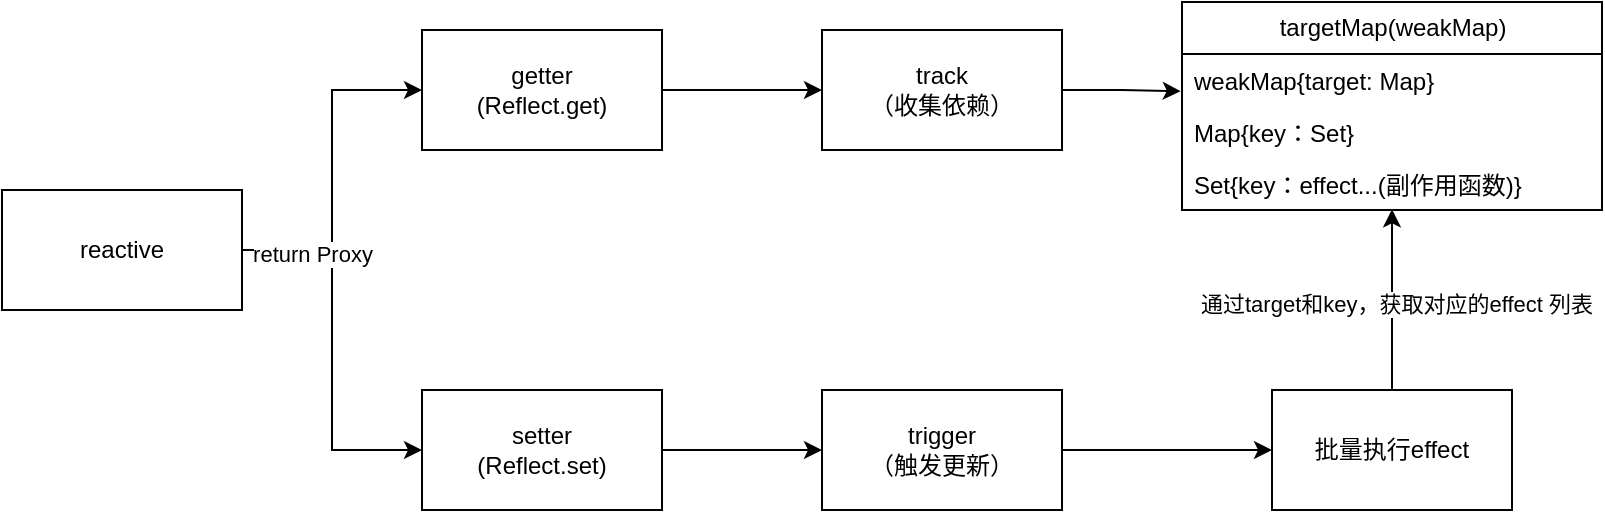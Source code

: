 <mxfile version="24.6.3" type="device" pages="3">
  <diagram name="reactive" id="MPCR1HFG6f-0nQ0-EBUz">
    <mxGraphModel dx="1434" dy="746" grid="1" gridSize="10" guides="1" tooltips="1" connect="1" arrows="1" fold="1" page="1" pageScale="1" pageWidth="827" pageHeight="1169" math="0" shadow="0">
      <root>
        <mxCell id="0" />
        <mxCell id="1" parent="0" />
        <mxCell id="cYtudF8j1O1CyW0PAoTB-9" style="edgeStyle=orthogonalEdgeStyle;rounded=0;orthogonalLoop=1;jettySize=auto;html=1;entryX=0;entryY=0.5;entryDx=0;entryDy=0;" edge="1" parent="1" source="cYtudF8j1O1CyW0PAoTB-1" target="cYtudF8j1O1CyW0PAoTB-2">
          <mxGeometry relative="1" as="geometry" />
        </mxCell>
        <mxCell id="cYtudF8j1O1CyW0PAoTB-10" style="edgeStyle=orthogonalEdgeStyle;rounded=0;orthogonalLoop=1;jettySize=auto;html=1;entryX=0;entryY=0.5;entryDx=0;entryDy=0;" edge="1" parent="1" source="cYtudF8j1O1CyW0PAoTB-1" target="cYtudF8j1O1CyW0PAoTB-6">
          <mxGeometry relative="1" as="geometry" />
        </mxCell>
        <mxCell id="cYtudF8j1O1CyW0PAoTB-15" value="return Proxy" style="edgeLabel;html=1;align=center;verticalAlign=middle;resizable=0;points=[];" vertex="1" connectable="0" parent="cYtudF8j1O1CyW0PAoTB-10">
          <mxGeometry x="-0.523" y="1" relative="1" as="geometry">
            <mxPoint x="-11" y="1" as="offset" />
          </mxGeometry>
        </mxCell>
        <mxCell id="cYtudF8j1O1CyW0PAoTB-1" value="reactive" style="rounded=0;whiteSpace=wrap;html=1;" vertex="1" parent="1">
          <mxGeometry x="14" y="394" width="120" height="60" as="geometry" />
        </mxCell>
        <mxCell id="cYtudF8j1O1CyW0PAoTB-12" value="" style="edgeStyle=orthogonalEdgeStyle;rounded=0;orthogonalLoop=1;jettySize=auto;html=1;" edge="1" parent="1" source="cYtudF8j1O1CyW0PAoTB-2" target="cYtudF8j1O1CyW0PAoTB-11">
          <mxGeometry relative="1" as="geometry" />
        </mxCell>
        <mxCell id="cYtudF8j1O1CyW0PAoTB-2" value="getter&lt;div&gt;(Reflect.get)&lt;/div&gt;" style="rounded=0;whiteSpace=wrap;html=1;" vertex="1" parent="1">
          <mxGeometry x="224" y="314" width="120" height="60" as="geometry" />
        </mxCell>
        <mxCell id="cYtudF8j1O1CyW0PAoTB-14" value="" style="edgeStyle=orthogonalEdgeStyle;rounded=0;orthogonalLoop=1;jettySize=auto;html=1;" edge="1" parent="1" source="cYtudF8j1O1CyW0PAoTB-6" target="cYtudF8j1O1CyW0PAoTB-13">
          <mxGeometry relative="1" as="geometry" />
        </mxCell>
        <mxCell id="cYtudF8j1O1CyW0PAoTB-6" value="setter&lt;div&gt;(Reflect.set)&lt;/div&gt;" style="whiteSpace=wrap;html=1;rounded=0;" vertex="1" parent="1">
          <mxGeometry x="224" y="494" width="120" height="60" as="geometry" />
        </mxCell>
        <mxCell id="cYtudF8j1O1CyW0PAoTB-11" value="track&lt;div&gt;（收集依赖）&lt;/div&gt;" style="whiteSpace=wrap;html=1;rounded=0;" vertex="1" parent="1">
          <mxGeometry x="424" y="314" width="120" height="60" as="geometry" />
        </mxCell>
        <mxCell id="cYtudF8j1O1CyW0PAoTB-30" value="" style="edgeStyle=orthogonalEdgeStyle;rounded=0;orthogonalLoop=1;jettySize=auto;html=1;" edge="1" parent="1" source="cYtudF8j1O1CyW0PAoTB-13" target="cYtudF8j1O1CyW0PAoTB-29">
          <mxGeometry relative="1" as="geometry" />
        </mxCell>
        <mxCell id="cYtudF8j1O1CyW0PAoTB-13" value="trigger&lt;div&gt;（触发更新）&lt;/div&gt;" style="whiteSpace=wrap;html=1;rounded=0;" vertex="1" parent="1">
          <mxGeometry x="424" y="494" width="120" height="60" as="geometry" />
        </mxCell>
        <mxCell id="cYtudF8j1O1CyW0PAoTB-22" value="targetMap(weakMap)" style="swimlane;fontStyle=0;childLayout=stackLayout;horizontal=1;startSize=26;fillColor=none;horizontalStack=0;resizeParent=1;resizeParentMax=0;resizeLast=0;collapsible=1;marginBottom=0;html=1;" vertex="1" parent="1">
          <mxGeometry x="604" y="300" width="210" height="104" as="geometry" />
        </mxCell>
        <mxCell id="cYtudF8j1O1CyW0PAoTB-23" value="weakMap{target: Map}" style="text;strokeColor=none;fillColor=none;align=left;verticalAlign=top;spacingLeft=4;spacingRight=4;overflow=hidden;rotatable=0;points=[[0,0.5],[1,0.5]];portConstraint=eastwest;whiteSpace=wrap;html=1;" vertex="1" parent="cYtudF8j1O1CyW0PAoTB-22">
          <mxGeometry y="26" width="210" height="26" as="geometry" />
        </mxCell>
        <mxCell id="cYtudF8j1O1CyW0PAoTB-24" value="Map{key：Set}" style="text;strokeColor=none;fillColor=none;align=left;verticalAlign=top;spacingLeft=4;spacingRight=4;overflow=hidden;rotatable=0;points=[[0,0.5],[1,0.5]];portConstraint=eastwest;whiteSpace=wrap;html=1;" vertex="1" parent="cYtudF8j1O1CyW0PAoTB-22">
          <mxGeometry y="52" width="210" height="26" as="geometry" />
        </mxCell>
        <mxCell id="cYtudF8j1O1CyW0PAoTB-25" value="Set{key：effect...(副作用函数)}" style="text;strokeColor=none;fillColor=none;align=left;verticalAlign=top;spacingLeft=4;spacingRight=4;overflow=hidden;rotatable=0;points=[[0,0.5],[1,0.5]];portConstraint=eastwest;whiteSpace=wrap;html=1;" vertex="1" parent="cYtudF8j1O1CyW0PAoTB-22">
          <mxGeometry y="78" width="210" height="26" as="geometry" />
        </mxCell>
        <mxCell id="cYtudF8j1O1CyW0PAoTB-28" style="edgeStyle=orthogonalEdgeStyle;rounded=0;orthogonalLoop=1;jettySize=auto;html=1;entryX=-0.003;entryY=0.714;entryDx=0;entryDy=0;entryPerimeter=0;" edge="1" parent="1" source="cYtudF8j1O1CyW0PAoTB-11" target="cYtudF8j1O1CyW0PAoTB-23">
          <mxGeometry relative="1" as="geometry" />
        </mxCell>
        <mxCell id="cYtudF8j1O1CyW0PAoTB-29" value="批量执行effect" style="whiteSpace=wrap;html=1;rounded=0;" vertex="1" parent="1">
          <mxGeometry x="649" y="494" width="120" height="60" as="geometry" />
        </mxCell>
        <mxCell id="cYtudF8j1O1CyW0PAoTB-34" style="edgeStyle=orthogonalEdgeStyle;rounded=0;orthogonalLoop=1;jettySize=auto;html=1;entryX=0.5;entryY=0.987;entryDx=0;entryDy=0;entryPerimeter=0;" edge="1" parent="1" source="cYtudF8j1O1CyW0PAoTB-29" target="cYtudF8j1O1CyW0PAoTB-25">
          <mxGeometry relative="1" as="geometry" />
        </mxCell>
        <mxCell id="cYtudF8j1O1CyW0PAoTB-35" value="通过target和key，获取对应的effect 列表" style="edgeLabel;html=1;align=center;verticalAlign=middle;resizable=0;points=[];" vertex="1" connectable="0" parent="cYtudF8j1O1CyW0PAoTB-34">
          <mxGeometry x="-0.033" y="-2" relative="1" as="geometry">
            <mxPoint as="offset" />
          </mxGeometry>
        </mxCell>
      </root>
    </mxGraphModel>
  </diagram>
  <diagram id="fIsr99y1CIaU28Diwbx6" name="effect&amp;stop">
    <mxGraphModel dx="4094" dy="1301" grid="1" gridSize="10" guides="1" tooltips="1" connect="1" arrows="1" fold="1" page="1" pageScale="1" pageWidth="827" pageHeight="1169" math="0" shadow="0">
      <root>
        <mxCell id="0" />
        <mxCell id="1" parent="0" />
        <mxCell id="7YfjjPToQQ8boIdxDSb--3" value="" style="edgeStyle=orthogonalEdgeStyle;rounded=0;orthogonalLoop=1;jettySize=auto;html=1;" edge="1" parent="1" source="7YfjjPToQQ8boIdxDSb--1" target="7YfjjPToQQ8boIdxDSb--2">
          <mxGeometry relative="1" as="geometry" />
        </mxCell>
        <mxCell id="7YfjjPToQQ8boIdxDSb--1" value="effect" style="rounded=0;whiteSpace=wrap;html=1;" vertex="1" parent="1">
          <mxGeometry x="-827" y="127" width="120" height="60" as="geometry" />
        </mxCell>
        <mxCell id="7YfjjPToQQ8boIdxDSb--18" style="edgeStyle=orthogonalEdgeStyle;rounded=0;orthogonalLoop=1;jettySize=auto;html=1;entryX=0;entryY=0.5;entryDx=0;entryDy=0;" edge="1" parent="1" source="7YfjjPToQQ8boIdxDSb--2" target="7YfjjPToQQ8boIdxDSb--8">
          <mxGeometry relative="1" as="geometry" />
        </mxCell>
        <mxCell id="7YfjjPToQQ8boIdxDSb--21" value="" style="edgeStyle=orthogonalEdgeStyle;rounded=0;orthogonalLoop=1;jettySize=auto;html=1;" edge="1" parent="1" source="7YfjjPToQQ8boIdxDSb--2" target="7YfjjPToQQ8boIdxDSb--20">
          <mxGeometry relative="1" as="geometry" />
        </mxCell>
        <mxCell id="7YfjjPToQQ8boIdxDSb--2" value="ReactiveEffect" style="whiteSpace=wrap;html=1;rounded=0;" vertex="1" parent="1">
          <mxGeometry x="-627" y="127" width="120" height="60" as="geometry" />
        </mxCell>
        <mxCell id="7YfjjPToQQ8boIdxDSb--4" value="&lt;span style=&quot;text-wrap: wrap;&quot;&gt;ReactiveEffect实例&lt;/span&gt;" style="swimlane;fontStyle=0;childLayout=stackLayout;horizontal=1;startSize=26;fillColor=none;horizontalStack=0;resizeParent=1;resizeParentMax=0;resizeLast=0;collapsible=1;marginBottom=0;html=1;" vertex="1" parent="1">
          <mxGeometry x="-400" y="40" width="420" height="208" as="geometry" />
        </mxCell>
        <mxCell id="7YfjjPToQQ8boIdxDSb--5" value="_fn: 执行函数（构造函数参数）" style="text;strokeColor=none;fillColor=none;align=left;verticalAlign=top;spacingLeft=4;spacingRight=4;overflow=hidden;rotatable=0;points=[[0,0.5],[1,0.5]];portConstraint=eastwest;whiteSpace=wrap;html=1;" vertex="1" parent="7YfjjPToQQ8boIdxDSb--4">
          <mxGeometry y="26" width="420" height="26" as="geometry" />
        </mxCell>
        <mxCell id="7YfjjPToQQ8boIdxDSb--6" value="scheduler: effect 调度器（函数）" style="text;strokeColor=none;fillColor=none;align=left;verticalAlign=top;spacingLeft=4;spacingRight=4;overflow=hidden;rotatable=0;points=[[0,0.5],[1,0.5]];portConstraint=eastwest;whiteSpace=wrap;html=1;" vertex="1" parent="7YfjjPToQQ8boIdxDSb--4">
          <mxGeometry y="52" width="420" height="26" as="geometry" />
        </mxCell>
        <mxCell id="7YfjjPToQQ8boIdxDSb--7" value="deps：依赖中Set list" style="text;strokeColor=none;fillColor=none;align=left;verticalAlign=top;spacingLeft=4;spacingRight=4;overflow=hidden;rotatable=0;points=[[0,0.5],[1,0.5]];portConstraint=eastwest;whiteSpace=wrap;html=1;" vertex="1" parent="7YfjjPToQQ8boIdxDSb--4">
          <mxGeometry y="78" width="420" height="26" as="geometry" />
        </mxCell>
        <mxCell id="7YfjjPToQQ8boIdxDSb--8" value="active：标记是否此effect 已执行stop" style="text;strokeColor=none;fillColor=none;align=left;verticalAlign=top;spacingLeft=4;spacingRight=4;overflow=hidden;rotatable=0;points=[[0,0.5],[1,0.5]];portConstraint=eastwest;whiteSpace=wrap;html=1;" vertex="1" parent="7YfjjPToQQ8boIdxDSb--4">
          <mxGeometry y="104" width="420" height="26" as="geometry" />
        </mxCell>
        <mxCell id="7YfjjPToQQ8boIdxDSb--9" value="run：运行函数，会调用自身_fn 函数(其this需永远指向实例自身)" style="text;strokeColor=none;fillColor=none;align=left;verticalAlign=top;spacingLeft=4;spacingRight=4;overflow=hidden;rotatable=0;points=[[0,0.5],[1,0.5]];portConstraint=eastwest;whiteSpace=wrap;html=1;" vertex="1" parent="7YfjjPToQQ8boIdxDSb--4">
          <mxGeometry y="130" width="420" height="26" as="geometry" />
        </mxCell>
        <mxCell id="7YfjjPToQQ8boIdxDSb--11" value="stop：停止函数，active变false，执行onStop（其this需永远指向实例自身）" style="text;strokeColor=none;fillColor=none;align=left;verticalAlign=top;spacingLeft=4;spacingRight=4;overflow=hidden;rotatable=0;points=[[0,0.5],[1,0.5]];portConstraint=eastwest;whiteSpace=wrap;html=1;" vertex="1" parent="7YfjjPToQQ8boIdxDSb--4">
          <mxGeometry y="156" width="420" height="26" as="geometry" />
        </mxCell>
        <mxCell id="7YfjjPToQQ8boIdxDSb--10" value="onStop: stop 调用时执行" style="text;strokeColor=none;fillColor=none;align=left;verticalAlign=top;spacingLeft=4;spacingRight=4;overflow=hidden;rotatable=0;points=[[0,0.5],[1,0.5]];portConstraint=eastwest;whiteSpace=wrap;html=1;" vertex="1" parent="7YfjjPToQQ8boIdxDSb--4">
          <mxGeometry y="182" width="420" height="26" as="geometry" />
        </mxCell>
        <mxCell id="7YfjjPToQQ8boIdxDSb--19" value="实例化" style="text;html=1;align=center;verticalAlign=middle;resizable=0;points=[];autosize=1;strokeColor=none;fillColor=none;" vertex="1" parent="1">
          <mxGeometry x="-480" y="142" width="60" height="30" as="geometry" />
        </mxCell>
        <mxCell id="7YfjjPToQQ8boIdxDSb--23" value="" style="edgeStyle=orthogonalEdgeStyle;rounded=0;orthogonalLoop=1;jettySize=auto;html=1;" edge="1" parent="1" source="7YfjjPToQQ8boIdxDSb--20" target="7YfjjPToQQ8boIdxDSb--22">
          <mxGeometry relative="1" as="geometry" />
        </mxCell>
        <mxCell id="7YfjjPToQQ8boIdxDSb--20" value="获得_effect实例" style="whiteSpace=wrap;html=1;rounded=0;" vertex="1" parent="1">
          <mxGeometry x="-627" y="267" width="120" height="60" as="geometry" />
        </mxCell>
        <mxCell id="7YfjjPToQQ8boIdxDSb--25" value="" style="edgeStyle=orthogonalEdgeStyle;rounded=0;orthogonalLoop=1;jettySize=auto;html=1;" edge="1" parent="1" source="7YfjjPToQQ8boIdxDSb--22" target="7YfjjPToQQ8boIdxDSb--24">
          <mxGeometry relative="1" as="geometry" />
        </mxCell>
        <mxCell id="7YfjjPToQQ8boIdxDSb--22" value="_effect.run()" style="whiteSpace=wrap;html=1;rounded=0;" vertex="1" parent="1">
          <mxGeometry x="-627" y="407" width="120" height="60" as="geometry" />
        </mxCell>
        <mxCell id="7YfjjPToQQ8boIdxDSb--34" style="edgeStyle=orthogonalEdgeStyle;rounded=0;orthogonalLoop=1;jettySize=auto;html=1;entryX=0.5;entryY=1;entryDx=0;entryDy=0;" edge="1" parent="1" source="7YfjjPToQQ8boIdxDSb--24" target="7YfjjPToQQ8boIdxDSb--31">
          <mxGeometry relative="1" as="geometry" />
        </mxCell>
        <mxCell id="7YfjjPToQQ8boIdxDSb--24" value="返回runner" style="whiteSpace=wrap;html=1;rounded=0;" vertex="1" parent="1">
          <mxGeometry x="-627" y="547" width="120" height="60" as="geometry" />
        </mxCell>
        <mxCell id="7YfjjPToQQ8boIdxDSb--26" value="const runner = _effect.fun&lt;div&gt;runner.effect = _effect&lt;/div&gt;&lt;div&gt;（effect 执行后返回一个可执行函数）&lt;/div&gt;" style="shape=document;whiteSpace=wrap;html=1;boundedLbl=1;" vertex="1" parent="1">
          <mxGeometry x="-480" y="537" width="230" height="80" as="geometry" />
        </mxCell>
        <mxCell id="7YfjjPToQQ8boIdxDSb--30" style="edgeStyle=orthogonalEdgeStyle;rounded=0;orthogonalLoop=1;jettySize=auto;html=1;entryX=0;entryY=0.5;entryDx=0;entryDy=0;" edge="1" parent="1" source="7YfjjPToQQ8boIdxDSb--28" target="7YfjjPToQQ8boIdxDSb--1">
          <mxGeometry relative="1" as="geometry" />
        </mxCell>
        <mxCell id="7YfjjPToQQ8boIdxDSb--28" value="实例化" style="whiteSpace=wrap;html=1;rounded=0;" vertex="1" parent="1">
          <mxGeometry x="-1027" y="127" width="120" height="60" as="geometry" />
        </mxCell>
        <mxCell id="7YfjjPToQQ8boIdxDSb--33" style="edgeStyle=orthogonalEdgeStyle;rounded=0;orthogonalLoop=1;jettySize=auto;html=1;entryX=0;entryY=0.5;entryDx=0;entryDy=0;" edge="1" parent="1" source="7YfjjPToQQ8boIdxDSb--31" target="7YfjjPToQQ8boIdxDSb--22">
          <mxGeometry relative="1" as="geometry" />
        </mxCell>
        <mxCell id="7YfjjPToQQ8boIdxDSb--31" value="runner()" style="whiteSpace=wrap;html=1;rounded=0;" vertex="1" parent="1">
          <mxGeometry x="-1027" y="407" width="120" height="60" as="geometry" />
        </mxCell>
        <mxCell id="1vKXN0G88IAiMyalsG95-4" value="" style="edgeStyle=orthogonalEdgeStyle;rounded=0;orthogonalLoop=1;jettySize=auto;html=1;" edge="1" parent="1" source="7YfjjPToQQ8boIdxDSb--35" target="1vKXN0G88IAiMyalsG95-3">
          <mxGeometry relative="1" as="geometry" />
        </mxCell>
        <mxCell id="7YfjjPToQQ8boIdxDSb--35" value="trigger" style="whiteSpace=wrap;html=1;rounded=0;" vertex="1" parent="1">
          <mxGeometry x="-1027" y="670" width="120" height="60" as="geometry" />
        </mxCell>
        <mxCell id="1vKXN0G88IAiMyalsG95-6" value="" style="edgeStyle=orthogonalEdgeStyle;rounded=0;orthogonalLoop=1;jettySize=auto;html=1;" edge="1" parent="1" source="1vKXN0G88IAiMyalsG95-3" target="1vKXN0G88IAiMyalsG95-5">
          <mxGeometry relative="1" as="geometry" />
        </mxCell>
        <mxCell id="1vKXN0G88IAiMyalsG95-3" value="遍历依赖执行" style="whiteSpace=wrap;html=1;rounded=0;" vertex="1" parent="1">
          <mxGeometry x="-827" y="670" width="120" height="60" as="geometry" />
        </mxCell>
        <mxCell id="1vKXN0G88IAiMyalsG95-8" value="" style="edgeStyle=orthogonalEdgeStyle;rounded=0;orthogonalLoop=1;jettySize=auto;html=1;" edge="1" parent="1" source="1vKXN0G88IAiMyalsG95-5" target="1vKXN0G88IAiMyalsG95-7">
          <mxGeometry relative="1" as="geometry" />
        </mxCell>
        <mxCell id="1vKXN0G88IAiMyalsG95-12" value="是" style="edgeLabel;html=1;align=center;verticalAlign=middle;resizable=0;points=[];" vertex="1" connectable="0" parent="1vKXN0G88IAiMyalsG95-8">
          <mxGeometry x="-0.212" y="2" relative="1" as="geometry">
            <mxPoint as="offset" />
          </mxGeometry>
        </mxCell>
        <mxCell id="1vKXN0G88IAiMyalsG95-10" value="" style="edgeStyle=orthogonalEdgeStyle;rounded=0;orthogonalLoop=1;jettySize=auto;html=1;" edge="1" parent="1" source="1vKXN0G88IAiMyalsG95-5" target="1vKXN0G88IAiMyalsG95-9">
          <mxGeometry relative="1" as="geometry" />
        </mxCell>
        <mxCell id="1vKXN0G88IAiMyalsG95-13" value="否" style="edgeLabel;html=1;align=center;verticalAlign=middle;resizable=0;points=[];" vertex="1" connectable="0" parent="1vKXN0G88IAiMyalsG95-10">
          <mxGeometry x="-0.304" relative="1" as="geometry">
            <mxPoint as="offset" />
          </mxGeometry>
        </mxCell>
        <mxCell id="1vKXN0G88IAiMyalsG95-5" value="有设置&lt;br&gt;scheduler" style="rhombus;whiteSpace=wrap;html=1;rounded=0;" vertex="1" parent="1">
          <mxGeometry x="-607" y="660" width="80" height="80" as="geometry" />
        </mxCell>
        <mxCell id="1vKXN0G88IAiMyalsG95-7" value="执行scheduler" style="whiteSpace=wrap;html=1;rounded=0;" vertex="1" parent="1">
          <mxGeometry x="-467" y="670" width="120" height="60" as="geometry" />
        </mxCell>
        <mxCell id="1vKXN0G88IAiMyalsG95-9" value="执行run" style="whiteSpace=wrap;html=1;rounded=0;" vertex="1" parent="1">
          <mxGeometry x="-627" y="830" width="120" height="60" as="geometry" />
        </mxCell>
        <mxCell id="1vKXN0G88IAiMyalsG95-11" value="触发依赖时，scheduler优先级高于 run" style="shape=document;whiteSpace=wrap;html=1;boundedLbl=1;" vertex="1" parent="1">
          <mxGeometry x="-550" y="740" width="130" height="80" as="geometry" />
        </mxCell>
        <mxCell id="1vKXN0G88IAiMyalsG95-21" value="" style="edgeStyle=orthogonalEdgeStyle;rounded=0;orthogonalLoop=1;jettySize=auto;html=1;" edge="1" parent="1" source="1vKXN0G88IAiMyalsG95-19" target="1vKXN0G88IAiMyalsG95-20">
          <mxGeometry relative="1" as="geometry" />
        </mxCell>
        <mxCell id="1vKXN0G88IAiMyalsG95-19" value="stop&lt;div&gt;（入参是effect执行返回的可执行函数runner）&lt;/div&gt;" style="whiteSpace=wrap;html=1;rounded=0;" vertex="1" parent="1">
          <mxGeometry x="-1027" y="920" width="120" height="60" as="geometry" />
        </mxCell>
        <mxCell id="1vKXN0G88IAiMyalsG95-23" value="" style="edgeStyle=orthogonalEdgeStyle;rounded=0;orthogonalLoop=1;jettySize=auto;html=1;" edge="1" parent="1" source="1vKXN0G88IAiMyalsG95-20" target="1vKXN0G88IAiMyalsG95-22">
          <mxGeometry relative="1" as="geometry" />
        </mxCell>
        <mxCell id="1vKXN0G88IAiMyalsG95-20" value="runner.effect.stop()" style="whiteSpace=wrap;html=1;rounded=0;" vertex="1" parent="1">
          <mxGeometry x="-827" y="920" width="120" height="60" as="geometry" />
        </mxCell>
        <mxCell id="1vKXN0G88IAiMyalsG95-28" value="" style="edgeStyle=orthogonalEdgeStyle;rounded=0;orthogonalLoop=1;jettySize=auto;html=1;" edge="1" parent="1" source="1vKXN0G88IAiMyalsG95-22" target="1vKXN0G88IAiMyalsG95-27">
          <mxGeometry relative="1" as="geometry" />
        </mxCell>
        <mxCell id="1vKXN0G88IAiMyalsG95-22" value="cleanUpEffect()" style="whiteSpace=wrap;html=1;rounded=0;" vertex="1" parent="1">
          <mxGeometry x="-627" y="920" width="120" height="60" as="geometry" />
        </mxCell>
        <mxCell id="1vKXN0G88IAiMyalsG95-27" value="active=false&lt;div&gt;onStop()&lt;/div&gt;" style="whiteSpace=wrap;html=1;rounded=0;" vertex="1" parent="1">
          <mxGeometry x="-427" y="920" width="120" height="60" as="geometry" />
        </mxCell>
        <mxCell id="1vKXN0G88IAiMyalsG95-31" value="其deps属性即是存储了依赖的Set list,&lt;div&gt;遍历Set list清空&lt;/div&gt;" style="shape=document;whiteSpace=wrap;html=1;boundedLbl=1;" vertex="1" parent="1">
          <mxGeometry x="-620" y="990" width="120" height="80" as="geometry" />
        </mxCell>
      </root>
    </mxGraphModel>
  </diagram>
  <diagram id="HLppezJ3MZqoQNQyUxpp" name="reactive&amp;effect">
    <mxGraphModel dx="3728" dy="1106" grid="1" gridSize="10" guides="1" tooltips="1" connect="1" arrows="1" fold="1" page="1" pageScale="1" pageWidth="827" pageHeight="1169" math="0" shadow="0">
      <root>
        <mxCell id="0" />
        <mxCell id="1" parent="0" />
        <mxCell id="CLWFgJOrOgYd4EZVKNer-1" value="" style="edgeStyle=orthogonalEdgeStyle;rounded=0;orthogonalLoop=1;jettySize=auto;html=1;" edge="1" parent="1" source="CLWFgJOrOgYd4EZVKNer-2" target="CLWFgJOrOgYd4EZVKNer-5">
          <mxGeometry relative="1" as="geometry" />
        </mxCell>
        <mxCell id="CLWFgJOrOgYd4EZVKNer-2" value="effect" style="rounded=0;whiteSpace=wrap;html=1;" vertex="1" parent="1">
          <mxGeometry x="-827" y="127" width="120" height="60" as="geometry" />
        </mxCell>
        <mxCell id="CLWFgJOrOgYd4EZVKNer-3" style="edgeStyle=orthogonalEdgeStyle;rounded=0;orthogonalLoop=1;jettySize=auto;html=1;entryX=0;entryY=0.5;entryDx=0;entryDy=0;" edge="1" parent="1" source="CLWFgJOrOgYd4EZVKNer-5" target="CLWFgJOrOgYd4EZVKNer-10">
          <mxGeometry relative="1" as="geometry" />
        </mxCell>
        <mxCell id="CLWFgJOrOgYd4EZVKNer-4" value="" style="edgeStyle=orthogonalEdgeStyle;rounded=0;orthogonalLoop=1;jettySize=auto;html=1;" edge="1" parent="1" source="CLWFgJOrOgYd4EZVKNer-5" target="CLWFgJOrOgYd4EZVKNer-16">
          <mxGeometry relative="1" as="geometry" />
        </mxCell>
        <mxCell id="CLWFgJOrOgYd4EZVKNer-5" value="ReactiveEffect" style="whiteSpace=wrap;html=1;rounded=0;" vertex="1" parent="1">
          <mxGeometry x="-627" y="127" width="120" height="60" as="geometry" />
        </mxCell>
        <mxCell id="CLWFgJOrOgYd4EZVKNer-6" value="&lt;span style=&quot;text-wrap: wrap;&quot;&gt;ReactiveEffect实例&lt;/span&gt;" style="swimlane;fontStyle=0;childLayout=stackLayout;horizontal=1;startSize=26;fillColor=none;horizontalStack=0;resizeParent=1;resizeParentMax=0;resizeLast=0;collapsible=1;marginBottom=0;html=1;" vertex="1" parent="1">
          <mxGeometry x="-400" y="40" width="420" height="208" as="geometry" />
        </mxCell>
        <mxCell id="CLWFgJOrOgYd4EZVKNer-7" value="_fn: 执行函数（构造函数参数）" style="text;strokeColor=none;fillColor=none;align=left;verticalAlign=top;spacingLeft=4;spacingRight=4;overflow=hidden;rotatable=0;points=[[0,0.5],[1,0.5]];portConstraint=eastwest;whiteSpace=wrap;html=1;" vertex="1" parent="CLWFgJOrOgYd4EZVKNer-6">
          <mxGeometry y="26" width="420" height="26" as="geometry" />
        </mxCell>
        <mxCell id="CLWFgJOrOgYd4EZVKNer-8" value="scheduler: effect 调度器（函数）" style="text;strokeColor=none;fillColor=none;align=left;verticalAlign=top;spacingLeft=4;spacingRight=4;overflow=hidden;rotatable=0;points=[[0,0.5],[1,0.5]];portConstraint=eastwest;whiteSpace=wrap;html=1;" vertex="1" parent="CLWFgJOrOgYd4EZVKNer-6">
          <mxGeometry y="52" width="420" height="26" as="geometry" />
        </mxCell>
        <mxCell id="CLWFgJOrOgYd4EZVKNer-9" value="deps：依赖中Set list" style="text;strokeColor=none;fillColor=none;align=left;verticalAlign=top;spacingLeft=4;spacingRight=4;overflow=hidden;rotatable=0;points=[[0,0.5],[1,0.5]];portConstraint=eastwest;whiteSpace=wrap;html=1;" vertex="1" parent="CLWFgJOrOgYd4EZVKNer-6">
          <mxGeometry y="78" width="420" height="26" as="geometry" />
        </mxCell>
        <mxCell id="CLWFgJOrOgYd4EZVKNer-10" value="active：标记是否此effect 已执行stop" style="text;strokeColor=none;fillColor=none;align=left;verticalAlign=top;spacingLeft=4;spacingRight=4;overflow=hidden;rotatable=0;points=[[0,0.5],[1,0.5]];portConstraint=eastwest;whiteSpace=wrap;html=1;" vertex="1" parent="CLWFgJOrOgYd4EZVKNer-6">
          <mxGeometry y="104" width="420" height="26" as="geometry" />
        </mxCell>
        <mxCell id="CLWFgJOrOgYd4EZVKNer-11" value="run：运行函数，会调用自身_fn 函数(其this需永远指向实例自身)" style="text;strokeColor=none;fillColor=none;align=left;verticalAlign=top;spacingLeft=4;spacingRight=4;overflow=hidden;rotatable=0;points=[[0,0.5],[1,0.5]];portConstraint=eastwest;whiteSpace=wrap;html=1;" vertex="1" parent="CLWFgJOrOgYd4EZVKNer-6">
          <mxGeometry y="130" width="420" height="26" as="geometry" />
        </mxCell>
        <mxCell id="CLWFgJOrOgYd4EZVKNer-12" value="stop：停止函数，active变false，执行onStop（其this需永远指向实例自身）" style="text;strokeColor=none;fillColor=none;align=left;verticalAlign=top;spacingLeft=4;spacingRight=4;overflow=hidden;rotatable=0;points=[[0,0.5],[1,0.5]];portConstraint=eastwest;whiteSpace=wrap;html=1;" vertex="1" parent="CLWFgJOrOgYd4EZVKNer-6">
          <mxGeometry y="156" width="420" height="26" as="geometry" />
        </mxCell>
        <mxCell id="CLWFgJOrOgYd4EZVKNer-13" value="onStop: stop 调用时执行" style="text;strokeColor=none;fillColor=none;align=left;verticalAlign=top;spacingLeft=4;spacingRight=4;overflow=hidden;rotatable=0;points=[[0,0.5],[1,0.5]];portConstraint=eastwest;whiteSpace=wrap;html=1;" vertex="1" parent="CLWFgJOrOgYd4EZVKNer-6">
          <mxGeometry y="182" width="420" height="26" as="geometry" />
        </mxCell>
        <mxCell id="CLWFgJOrOgYd4EZVKNer-14" value="实例化" style="text;html=1;align=center;verticalAlign=middle;resizable=0;points=[];autosize=1;strokeColor=none;fillColor=none;" vertex="1" parent="1">
          <mxGeometry x="-480" y="142" width="60" height="30" as="geometry" />
        </mxCell>
        <mxCell id="CLWFgJOrOgYd4EZVKNer-15" value="" style="edgeStyle=orthogonalEdgeStyle;rounded=0;orthogonalLoop=1;jettySize=auto;html=1;" edge="1" parent="1" source="CLWFgJOrOgYd4EZVKNer-16" target="CLWFgJOrOgYd4EZVKNer-18">
          <mxGeometry relative="1" as="geometry" />
        </mxCell>
        <mxCell id="CLWFgJOrOgYd4EZVKNer-16" value="获得_effect实例" style="whiteSpace=wrap;html=1;rounded=0;" vertex="1" parent="1">
          <mxGeometry x="-627" y="267" width="120" height="60" as="geometry" />
        </mxCell>
        <mxCell id="CLWFgJOrOgYd4EZVKNer-17" value="" style="edgeStyle=orthogonalEdgeStyle;rounded=0;orthogonalLoop=1;jettySize=auto;html=1;" edge="1" parent="1" source="CLWFgJOrOgYd4EZVKNer-18" target="CLWFgJOrOgYd4EZVKNer-20">
          <mxGeometry relative="1" as="geometry" />
        </mxCell>
        <mxCell id="CLWFgJOrOgYd4EZVKNer-18" value="_effect.run()" style="whiteSpace=wrap;html=1;rounded=0;" vertex="1" parent="1">
          <mxGeometry x="-627" y="407" width="120" height="60" as="geometry" />
        </mxCell>
        <mxCell id="CLWFgJOrOgYd4EZVKNer-19" style="edgeStyle=orthogonalEdgeStyle;rounded=0;orthogonalLoop=1;jettySize=auto;html=1;entryX=0.5;entryY=1;entryDx=0;entryDy=0;" edge="1" parent="1" source="CLWFgJOrOgYd4EZVKNer-20" target="CLWFgJOrOgYd4EZVKNer-25">
          <mxGeometry relative="1" as="geometry" />
        </mxCell>
        <mxCell id="CLWFgJOrOgYd4EZVKNer-20" value="返回runner" style="whiteSpace=wrap;html=1;rounded=0;" vertex="1" parent="1">
          <mxGeometry x="-627" y="547" width="120" height="60" as="geometry" />
        </mxCell>
        <mxCell id="CLWFgJOrOgYd4EZVKNer-21" value="const runner = _effect.fun&lt;div&gt;runner.effect = _effect&lt;/div&gt;&lt;div&gt;（effect 执行后返回一个可执行函数）&lt;/div&gt;" style="shape=document;whiteSpace=wrap;html=1;boundedLbl=1;" vertex="1" parent="1">
          <mxGeometry x="-480" y="537" width="230" height="80" as="geometry" />
        </mxCell>
        <mxCell id="CLWFgJOrOgYd4EZVKNer-22" style="edgeStyle=orthogonalEdgeStyle;rounded=0;orthogonalLoop=1;jettySize=auto;html=1;entryX=0;entryY=0.5;entryDx=0;entryDy=0;" edge="1" parent="1" source="CLWFgJOrOgYd4EZVKNer-23" target="CLWFgJOrOgYd4EZVKNer-2">
          <mxGeometry relative="1" as="geometry" />
        </mxCell>
        <mxCell id="CLWFgJOrOgYd4EZVKNer-23" value="实例化" style="whiteSpace=wrap;html=1;rounded=0;" vertex="1" parent="1">
          <mxGeometry x="-1027" y="127" width="120" height="60" as="geometry" />
        </mxCell>
        <mxCell id="CLWFgJOrOgYd4EZVKNer-24" style="edgeStyle=orthogonalEdgeStyle;rounded=0;orthogonalLoop=1;jettySize=auto;html=1;entryX=0;entryY=0.5;entryDx=0;entryDy=0;" edge="1" parent="1" source="CLWFgJOrOgYd4EZVKNer-25" target="CLWFgJOrOgYd4EZVKNer-18">
          <mxGeometry relative="1" as="geometry" />
        </mxCell>
        <mxCell id="CLWFgJOrOgYd4EZVKNer-25" value="runner()" style="whiteSpace=wrap;html=1;rounded=0;" vertex="1" parent="1">
          <mxGeometry x="-1027" y="407" width="120" height="60" as="geometry" />
        </mxCell>
        <mxCell id="CLWFgJOrOgYd4EZVKNer-26" value="" style="edgeStyle=orthogonalEdgeStyle;rounded=0;orthogonalLoop=1;jettySize=auto;html=1;" edge="1" parent="1" source="CLWFgJOrOgYd4EZVKNer-27" target="CLWFgJOrOgYd4EZVKNer-29">
          <mxGeometry relative="1" as="geometry" />
        </mxCell>
        <mxCell id="CLWFgJOrOgYd4EZVKNer-27" value="trigger" style="whiteSpace=wrap;html=1;rounded=0;" vertex="1" parent="1">
          <mxGeometry x="-1027" y="670" width="120" height="60" as="geometry" />
        </mxCell>
        <mxCell id="CLWFgJOrOgYd4EZVKNer-28" value="" style="edgeStyle=orthogonalEdgeStyle;rounded=0;orthogonalLoop=1;jettySize=auto;html=1;" edge="1" parent="1" source="CLWFgJOrOgYd4EZVKNer-29" target="CLWFgJOrOgYd4EZVKNer-34">
          <mxGeometry relative="1" as="geometry" />
        </mxCell>
        <mxCell id="CLWFgJOrOgYd4EZVKNer-29" value="遍历依赖执行" style="whiteSpace=wrap;html=1;rounded=0;" vertex="1" parent="1">
          <mxGeometry x="-827" y="670" width="120" height="60" as="geometry" />
        </mxCell>
        <mxCell id="CLWFgJOrOgYd4EZVKNer-30" value="" style="edgeStyle=orthogonalEdgeStyle;rounded=0;orthogonalLoop=1;jettySize=auto;html=1;" edge="1" parent="1" source="CLWFgJOrOgYd4EZVKNer-34" target="CLWFgJOrOgYd4EZVKNer-35">
          <mxGeometry relative="1" as="geometry" />
        </mxCell>
        <mxCell id="CLWFgJOrOgYd4EZVKNer-31" value="是" style="edgeLabel;html=1;align=center;verticalAlign=middle;resizable=0;points=[];" vertex="1" connectable="0" parent="CLWFgJOrOgYd4EZVKNer-30">
          <mxGeometry x="-0.212" y="2" relative="1" as="geometry">
            <mxPoint as="offset" />
          </mxGeometry>
        </mxCell>
        <mxCell id="CLWFgJOrOgYd4EZVKNer-32" value="" style="edgeStyle=orthogonalEdgeStyle;rounded=0;orthogonalLoop=1;jettySize=auto;html=1;" edge="1" parent="1" source="CLWFgJOrOgYd4EZVKNer-34" target="CLWFgJOrOgYd4EZVKNer-36">
          <mxGeometry relative="1" as="geometry" />
        </mxCell>
        <mxCell id="CLWFgJOrOgYd4EZVKNer-33" value="否" style="edgeLabel;html=1;align=center;verticalAlign=middle;resizable=0;points=[];" vertex="1" connectable="0" parent="CLWFgJOrOgYd4EZVKNer-32">
          <mxGeometry x="-0.304" relative="1" as="geometry">
            <mxPoint as="offset" />
          </mxGeometry>
        </mxCell>
        <mxCell id="CLWFgJOrOgYd4EZVKNer-34" value="有设置&lt;br&gt;scheduler" style="rhombus;whiteSpace=wrap;html=1;rounded=0;" vertex="1" parent="1">
          <mxGeometry x="-607" y="660" width="80" height="80" as="geometry" />
        </mxCell>
        <mxCell id="CLWFgJOrOgYd4EZVKNer-35" value="执行scheduler" style="whiteSpace=wrap;html=1;rounded=0;" vertex="1" parent="1">
          <mxGeometry x="-467" y="670" width="120" height="60" as="geometry" />
        </mxCell>
        <mxCell id="CLWFgJOrOgYd4EZVKNer-36" value="执行run" style="whiteSpace=wrap;html=1;rounded=0;" vertex="1" parent="1">
          <mxGeometry x="-627" y="830" width="120" height="60" as="geometry" />
        </mxCell>
        <mxCell id="CLWFgJOrOgYd4EZVKNer-37" value="触发依赖时，scheduler优先级高于 run" style="shape=document;whiteSpace=wrap;html=1;boundedLbl=1;" vertex="1" parent="1">
          <mxGeometry x="-550" y="740" width="130" height="80" as="geometry" />
        </mxCell>
        <mxCell id="CLWFgJOrOgYd4EZVKNer-38" value="" style="edgeStyle=orthogonalEdgeStyle;rounded=0;orthogonalLoop=1;jettySize=auto;html=1;" edge="1" parent="1" source="CLWFgJOrOgYd4EZVKNer-39" target="CLWFgJOrOgYd4EZVKNer-41">
          <mxGeometry relative="1" as="geometry" />
        </mxCell>
        <mxCell id="CLWFgJOrOgYd4EZVKNer-39" value="stop&lt;div&gt;（入参是effect执行返回的可执行函数runner）&lt;/div&gt;" style="whiteSpace=wrap;html=1;rounded=0;" vertex="1" parent="1">
          <mxGeometry x="-1027" y="920" width="120" height="60" as="geometry" />
        </mxCell>
        <mxCell id="CLWFgJOrOgYd4EZVKNer-40" value="" style="edgeStyle=orthogonalEdgeStyle;rounded=0;orthogonalLoop=1;jettySize=auto;html=1;" edge="1" parent="1" source="CLWFgJOrOgYd4EZVKNer-41" target="CLWFgJOrOgYd4EZVKNer-43">
          <mxGeometry relative="1" as="geometry" />
        </mxCell>
        <mxCell id="CLWFgJOrOgYd4EZVKNer-41" value="runner.effect.stop()" style="whiteSpace=wrap;html=1;rounded=0;" vertex="1" parent="1">
          <mxGeometry x="-827" y="920" width="120" height="60" as="geometry" />
        </mxCell>
        <mxCell id="CLWFgJOrOgYd4EZVKNer-42" value="" style="edgeStyle=orthogonalEdgeStyle;rounded=0;orthogonalLoop=1;jettySize=auto;html=1;" edge="1" parent="1" source="CLWFgJOrOgYd4EZVKNer-43" target="CLWFgJOrOgYd4EZVKNer-44">
          <mxGeometry relative="1" as="geometry" />
        </mxCell>
        <mxCell id="CLWFgJOrOgYd4EZVKNer-43" value="cleanUpEffect()" style="whiteSpace=wrap;html=1;rounded=0;" vertex="1" parent="1">
          <mxGeometry x="-627" y="920" width="120" height="60" as="geometry" />
        </mxCell>
        <mxCell id="CLWFgJOrOgYd4EZVKNer-44" value="active=false&lt;div&gt;onStop()&lt;/div&gt;" style="whiteSpace=wrap;html=1;rounded=0;" vertex="1" parent="1">
          <mxGeometry x="-427" y="920" width="120" height="60" as="geometry" />
        </mxCell>
        <mxCell id="CLWFgJOrOgYd4EZVKNer-45" value="其deps属性即是存储了依赖的Set list,&lt;div&gt;遍历Set list清空&lt;/div&gt;" style="shape=document;whiteSpace=wrap;html=1;boundedLbl=1;" vertex="1" parent="1">
          <mxGeometry x="-620" y="990" width="120" height="80" as="geometry" />
        </mxCell>
        <mxCell id="mlVSy4eCZ2ve9Xm-XZGg-1" style="edgeStyle=orthogonalEdgeStyle;rounded=0;orthogonalLoop=1;jettySize=auto;html=1;entryX=0;entryY=0.5;entryDx=0;entryDy=0;" edge="1" parent="1" source="mlVSy4eCZ2ve9Xm-XZGg-4" target="mlVSy4eCZ2ve9Xm-XZGg-6">
          <mxGeometry relative="1" as="geometry" />
        </mxCell>
        <mxCell id="mlVSy4eCZ2ve9Xm-XZGg-2" style="edgeStyle=orthogonalEdgeStyle;rounded=0;orthogonalLoop=1;jettySize=auto;html=1;entryX=0;entryY=0.5;entryDx=0;entryDy=0;" edge="1" parent="1" source="mlVSy4eCZ2ve9Xm-XZGg-4" target="mlVSy4eCZ2ve9Xm-XZGg-8">
          <mxGeometry relative="1" as="geometry" />
        </mxCell>
        <mxCell id="mlVSy4eCZ2ve9Xm-XZGg-3" value="return Proxy" style="edgeLabel;html=1;align=center;verticalAlign=middle;resizable=0;points=[];" vertex="1" connectable="0" parent="mlVSy4eCZ2ve9Xm-XZGg-2">
          <mxGeometry x="-0.523" y="1" relative="1" as="geometry">
            <mxPoint x="-11" y="1" as="offset" />
          </mxGeometry>
        </mxCell>
        <mxCell id="mlVSy4eCZ2ve9Xm-XZGg-4" value="reactive" style="rounded=0;whiteSpace=wrap;html=1;" vertex="1" parent="1">
          <mxGeometry x="14" y="394" width="120" height="60" as="geometry" />
        </mxCell>
        <mxCell id="mlVSy4eCZ2ve9Xm-XZGg-5" value="" style="edgeStyle=orthogonalEdgeStyle;rounded=0;orthogonalLoop=1;jettySize=auto;html=1;" edge="1" parent="1" source="mlVSy4eCZ2ve9Xm-XZGg-6" target="mlVSy4eCZ2ve9Xm-XZGg-9">
          <mxGeometry relative="1" as="geometry" />
        </mxCell>
        <mxCell id="mlVSy4eCZ2ve9Xm-XZGg-6" value="getter&lt;div&gt;(Reflect.get)&lt;/div&gt;" style="rounded=0;whiteSpace=wrap;html=1;" vertex="1" parent="1">
          <mxGeometry x="224" y="314" width="120" height="60" as="geometry" />
        </mxCell>
        <mxCell id="mlVSy4eCZ2ve9Xm-XZGg-7" value="" style="edgeStyle=orthogonalEdgeStyle;rounded=0;orthogonalLoop=1;jettySize=auto;html=1;" edge="1" parent="1" source="mlVSy4eCZ2ve9Xm-XZGg-8" target="mlVSy4eCZ2ve9Xm-XZGg-11">
          <mxGeometry relative="1" as="geometry" />
        </mxCell>
        <mxCell id="mlVSy4eCZ2ve9Xm-XZGg-8" value="setter&lt;div&gt;(Reflect.set)&lt;/div&gt;" style="whiteSpace=wrap;html=1;rounded=0;" vertex="1" parent="1">
          <mxGeometry x="224" y="494" width="120" height="60" as="geometry" />
        </mxCell>
        <mxCell id="mlVSy4eCZ2ve9Xm-XZGg-9" value="track&lt;div&gt;（收集依赖）&lt;/div&gt;" style="whiteSpace=wrap;html=1;rounded=0;" vertex="1" parent="1">
          <mxGeometry x="424" y="314" width="120" height="60" as="geometry" />
        </mxCell>
        <mxCell id="mlVSy4eCZ2ve9Xm-XZGg-10" value="" style="edgeStyle=orthogonalEdgeStyle;rounded=0;orthogonalLoop=1;jettySize=auto;html=1;" edge="1" parent="1" source="mlVSy4eCZ2ve9Xm-XZGg-11" target="mlVSy4eCZ2ve9Xm-XZGg-17">
          <mxGeometry relative="1" as="geometry" />
        </mxCell>
        <mxCell id="mlVSy4eCZ2ve9Xm-XZGg-11" value="trigger&lt;div&gt;（触发更新）&lt;/div&gt;" style="whiteSpace=wrap;html=1;rounded=0;" vertex="1" parent="1">
          <mxGeometry x="424" y="494" width="120" height="60" as="geometry" />
        </mxCell>
        <mxCell id="mlVSy4eCZ2ve9Xm-XZGg-12" value="targetMap(weakMap)" style="swimlane;fontStyle=0;childLayout=stackLayout;horizontal=1;startSize=26;fillColor=none;horizontalStack=0;resizeParent=1;resizeParentMax=0;resizeLast=0;collapsible=1;marginBottom=0;html=1;" vertex="1" parent="1">
          <mxGeometry x="604" y="300" width="210" height="104" as="geometry" />
        </mxCell>
        <mxCell id="mlVSy4eCZ2ve9Xm-XZGg-13" value="weakMap{target: Map}" style="text;strokeColor=none;fillColor=none;align=left;verticalAlign=top;spacingLeft=4;spacingRight=4;overflow=hidden;rotatable=0;points=[[0,0.5],[1,0.5]];portConstraint=eastwest;whiteSpace=wrap;html=1;" vertex="1" parent="mlVSy4eCZ2ve9Xm-XZGg-12">
          <mxGeometry y="26" width="210" height="26" as="geometry" />
        </mxCell>
        <mxCell id="mlVSy4eCZ2ve9Xm-XZGg-14" value="Map{key：Set}" style="text;strokeColor=none;fillColor=none;align=left;verticalAlign=top;spacingLeft=4;spacingRight=4;overflow=hidden;rotatable=0;points=[[0,0.5],[1,0.5]];portConstraint=eastwest;whiteSpace=wrap;html=1;" vertex="1" parent="mlVSy4eCZ2ve9Xm-XZGg-12">
          <mxGeometry y="52" width="210" height="26" as="geometry" />
        </mxCell>
        <mxCell id="mlVSy4eCZ2ve9Xm-XZGg-15" value="Set{key：effect...(副作用函数)}" style="text;strokeColor=none;fillColor=none;align=left;verticalAlign=top;spacingLeft=4;spacingRight=4;overflow=hidden;rotatable=0;points=[[0,0.5],[1,0.5]];portConstraint=eastwest;whiteSpace=wrap;html=1;" vertex="1" parent="mlVSy4eCZ2ve9Xm-XZGg-12">
          <mxGeometry y="78" width="210" height="26" as="geometry" />
        </mxCell>
        <mxCell id="mlVSy4eCZ2ve9Xm-XZGg-16" style="edgeStyle=orthogonalEdgeStyle;rounded=0;orthogonalLoop=1;jettySize=auto;html=1;entryX=-0.003;entryY=0.714;entryDx=0;entryDy=0;entryPerimeter=0;" edge="1" parent="1" source="mlVSy4eCZ2ve9Xm-XZGg-9" target="mlVSy4eCZ2ve9Xm-XZGg-13">
          <mxGeometry relative="1" as="geometry" />
        </mxCell>
        <mxCell id="mlVSy4eCZ2ve9Xm-XZGg-17" value="批量执行effect" style="whiteSpace=wrap;html=1;rounded=0;" vertex="1" parent="1">
          <mxGeometry x="649" y="494" width="120" height="60" as="geometry" />
        </mxCell>
        <mxCell id="mlVSy4eCZ2ve9Xm-XZGg-18" style="edgeStyle=orthogonalEdgeStyle;rounded=0;orthogonalLoop=1;jettySize=auto;html=1;entryX=0.5;entryY=0.987;entryDx=0;entryDy=0;entryPerimeter=0;" edge="1" parent="1" source="mlVSy4eCZ2ve9Xm-XZGg-17" target="mlVSy4eCZ2ve9Xm-XZGg-15">
          <mxGeometry relative="1" as="geometry" />
        </mxCell>
        <mxCell id="mlVSy4eCZ2ve9Xm-XZGg-19" value="通过target和key，获取对应的effect 列表" style="edgeLabel;html=1;align=center;verticalAlign=middle;resizable=0;points=[];" vertex="1" connectable="0" parent="mlVSy4eCZ2ve9Xm-XZGg-18">
          <mxGeometry x="-0.033" y="-2" relative="1" as="geometry">
            <mxPoint as="offset" />
          </mxGeometry>
        </mxCell>
        <mxCell id="mlVSy4eCZ2ve9Xm-XZGg-20" value="&lt;div style=&quot;font-family: Consolas, &amp;quot;Courier New&amp;quot;, monospace; font-size: 14px; line-height: 19px; white-space: pre;&quot;&gt;&lt;div style=&quot;&quot;&gt;&lt;span style=&quot;background-color: initial;&quot;&gt;const&lt;/span&gt;&lt;span style=&quot;background-color: initial;&quot;&gt; &lt;/span&gt;&lt;span style=&quot;background-color: initial;&quot;&gt;scheduler&lt;/span&gt;&lt;span style=&quot;background-color: initial;&quot;&gt; &lt;/span&gt;&lt;span style=&quot;background-color: initial;&quot;&gt;=&lt;/span&gt;&lt;span style=&quot;background-color: initial;&quot;&gt; &lt;/span&gt;&lt;span style=&quot;background-color: initial;&quot;&gt;jest&lt;/span&gt;&lt;span style=&quot;background-color: initial;&quot;&gt;.&lt;/span&gt;&lt;span style=&quot;background-color: initial;&quot;&gt;fn&lt;/span&gt;&lt;span style=&quot;background-color: initial;&quot;&gt;(() &lt;/span&gt;&lt;span style=&quot;background-color: initial;&quot;&gt;=&amp;gt;&lt;/span&gt;&lt;span style=&quot;background-color: initial;&quot;&gt; {&lt;/span&gt;&lt;br&gt;&lt;/div&gt;&lt;div style=&quot;&quot;&gt;&lt;span style=&quot;white-space: pre;&quot;&gt;&#x9;&lt;/span&gt;run = runner&lt;/div&gt;&lt;div style=&quot;&quot;&gt;})&lt;/div&gt;&lt;div style=&quot;&quot;&gt;const obj: any = reactive({ foo: 1 })&lt;/div&gt;&lt;div style=&quot;&quot;&gt;const runner = effect(&lt;/div&gt;&lt;div style=&quot;&quot;&gt;&lt;span style=&quot;white-space: pre;&quot;&gt;&#x9;&lt;/span&gt;() =&amp;gt; {&lt;/div&gt;&lt;div style=&quot;&quot;&gt;&amp;nbsp; &amp;nbsp; &amp;nbsp; &amp;nbsp; &lt;span style=&quot;white-space: pre;&quot;&gt;&#x9;&lt;/span&gt;dummy = obj.foo&lt;/div&gt;&lt;div style=&quot;&quot;&gt;&amp;nbsp; &amp;nbsp; &amp;nbsp; &amp;nbsp; },&lt;/div&gt;&lt;div style=&quot;&quot;&gt;&amp;nbsp; &amp;nbsp; &amp;nbsp; &amp;nbsp; { scheduler }&lt;/div&gt;&lt;div style=&quot;&quot;&gt;)&lt;/div&gt;&lt;div style=&quot;&quot;&gt;&lt;br&gt;&lt;/div&gt;&lt;div style=&quot;&quot;&gt;// 触发更新，执行了scheduler，run为effect函数&lt;/div&gt;&lt;div style=&quot;&quot;&gt;obj++ // 2&lt;/div&gt;&lt;div style=&quot;&quot;&gt;run() // 再执行了一遍effect函数，dummy = 2&lt;/div&gt;&lt;/div&gt;" style="shape=document;whiteSpace=wrap;html=1;boundedLbl=1;align=left;" vertex="1" parent="1">
          <mxGeometry x="-1370" y="50" width="335" height="430" as="geometry" />
        </mxCell>
        <mxCell id="mlVSy4eCZ2ve9Xm-XZGg-21" value="&lt;div&gt;执行了effect的第一个入参，会触发 proxy getter 函数收集依赖&lt;/div&gt;() =&amp;gt; {&lt;div&gt;&lt;span style=&quot;white-space: pre;&quot;&gt;&#x9;&lt;/span&gt;dummy = obj.foo&lt;br&gt;&lt;/div&gt;&lt;div&gt;}&lt;/div&gt;" style="shape=document;whiteSpace=wrap;html=1;boundedLbl=1;align=left;" vertex="1" parent="1">
          <mxGeometry x="-487" y="359" width="160" height="130" as="geometry" />
        </mxCell>
        <mxCell id="mlVSy4eCZ2ve9Xm-XZGg-23" value="obj++" style="shape=document;whiteSpace=wrap;html=1;boundedLbl=1;" vertex="1" parent="1">
          <mxGeometry x="-947" y="600" width="120" height="80" as="geometry" />
        </mxCell>
        <mxCell id="mlVSy4eCZ2ve9Xm-XZGg-28" value="" style="endArrow=none;dashed=1;html=1;rounded=0;exitX=0.5;exitY=0;exitDx=0;exitDy=0;entryX=0.5;entryY=1;entryDx=0;entryDy=0;" edge="1" parent="1" source="CLWFgJOrOgYd4EZVKNer-29" target="mlVSy4eCZ2ve9Xm-XZGg-17">
          <mxGeometry width="50" height="50" relative="1" as="geometry">
            <mxPoint x="-70" y="650" as="sourcePoint" />
            <mxPoint x="-20" y="600" as="targetPoint" />
          </mxGeometry>
        </mxCell>
        <mxCell id="mlVSy4eCZ2ve9Xm-XZGg-29" value="" style="endArrow=none;dashed=1;html=1;rounded=0;exitX=1;exitY=0.5;exitDx=0;exitDy=0;entryX=0.5;entryY=0;entryDx=0;entryDy=0;" edge="1" parent="1" source="CLWFgJOrOgYd4EZVKNer-18" target="mlVSy4eCZ2ve9Xm-XZGg-6">
          <mxGeometry width="50" height="50" relative="1" as="geometry">
            <mxPoint x="-70" y="650" as="sourcePoint" />
            <mxPoint x="-20" y="600" as="targetPoint" />
            <Array as="points">
              <mxPoint x="-80" y="370" />
            </Array>
          </mxGeometry>
        </mxCell>
      </root>
    </mxGraphModel>
  </diagram>
</mxfile>
